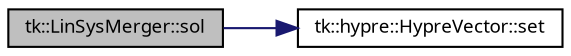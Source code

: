 digraph "tk::LinSysMerger::sol"
{
 // INTERACTIVE_SVG=YES
  bgcolor="transparent";
  edge [fontname="sans-serif",fontsize="9",labelfontname="sans-serif",labelfontsize="9"];
  node [fontname="sans-serif",fontsize="9",shape=record];
  rankdir="LR";
  Node1 [label="tk::LinSysMerger::sol",height=0.2,width=0.4,color="black", fillcolor="grey75", style="filled", fontcolor="black"];
  Node1 -> Node2 [color="midnightblue",fontsize="9",style="solid",fontname="sans-serif"];
  Node2 [label="tk::hypre::HypreVector::set",height=0.2,width=0.4,color="black",URL="$classtk_1_1hypre_1_1_hypre_vector.html#a6c63796a63c7e8227b45bcffc3f505fb",tooltip="Set values of vector. "];
}
